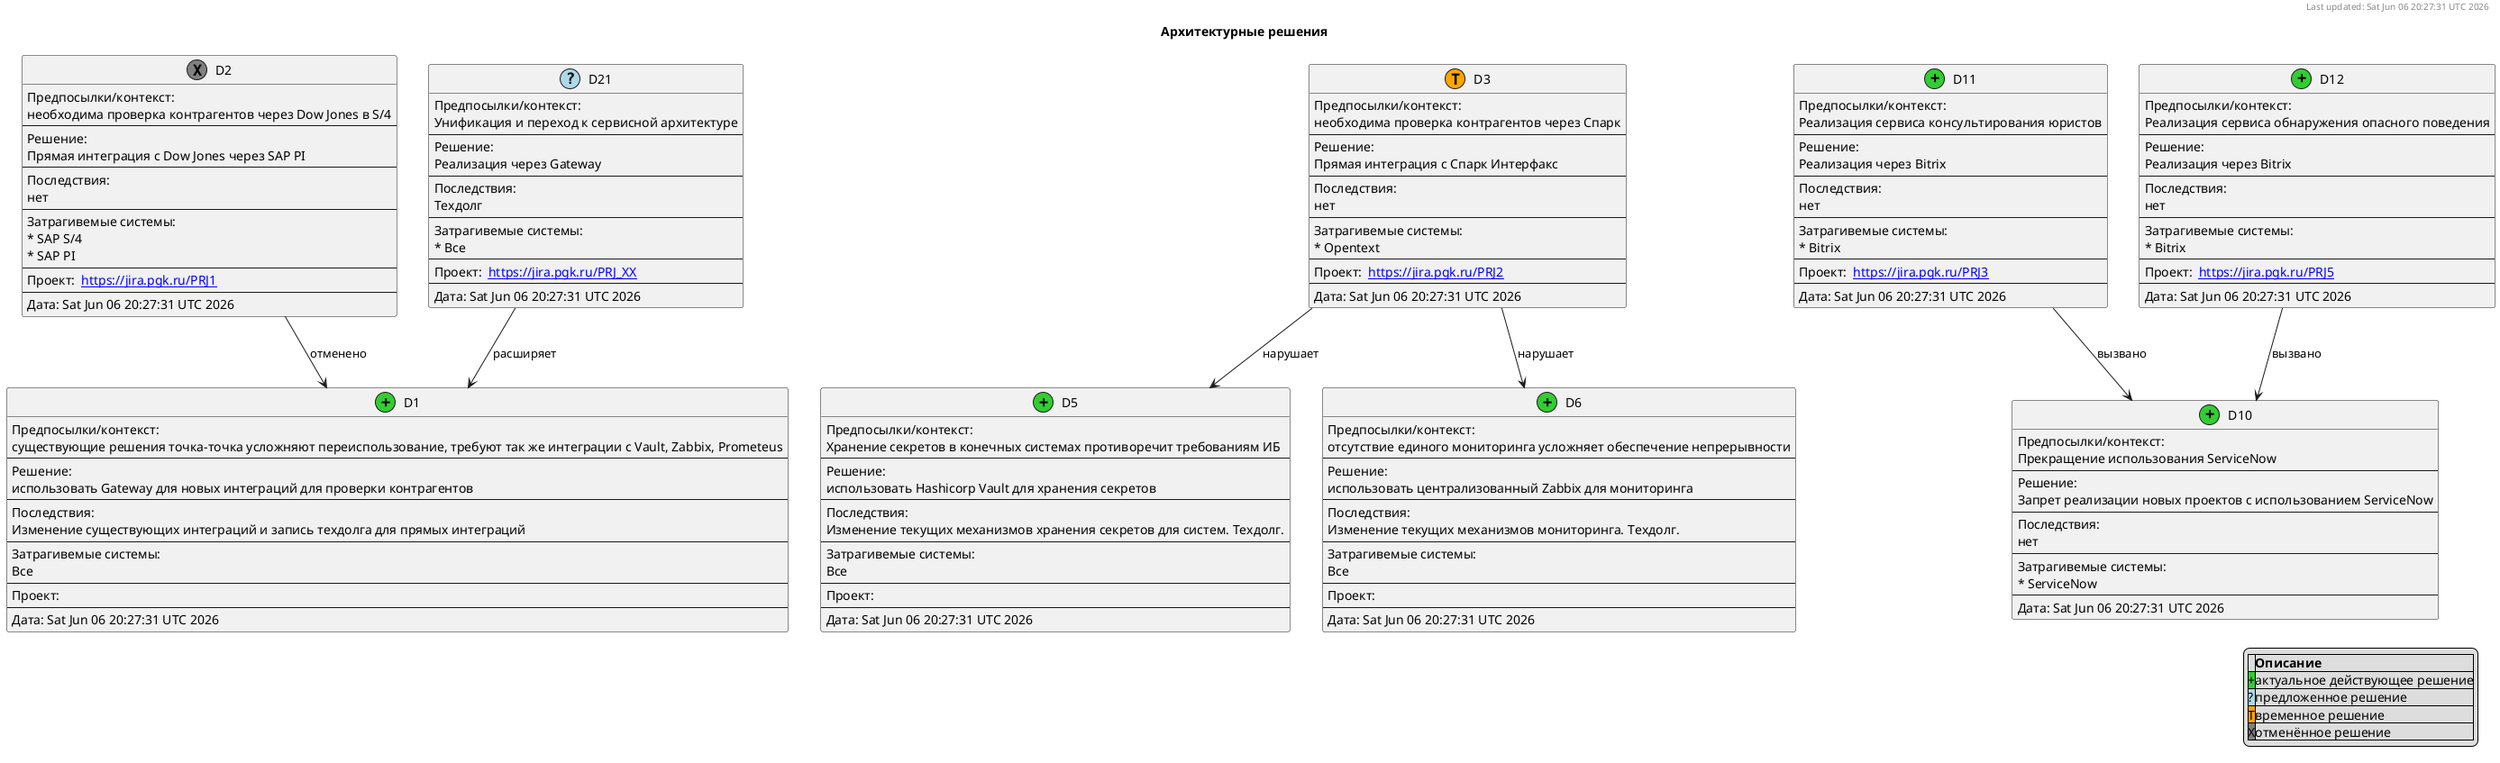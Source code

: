 @startuml
header
Last updated: %date()
endheader

title Архитектурные решения


' Definitions
class D1 << (+,limegreen) >>{
Предпосылки/контекст:\nсуществующие решения точка-точка усложняют переиспользование, требуют так же интеграции с Vault, Zabbix, Prometeus
--
Решение: \nиспользовать Gateway для новых интеграций для проверки контрагентов
--
Последствия: \nИзменение существующих интеграций и запись техдолга для прямых интеграций
--
Затрагивемые системы:\nВсе
--
Проект: 
--
Дата: %date()
}

class D5 << (+,limegreen) >>{
Предпосылки/контекст:\nХранение секретов в конечных системах противоречит требованиям ИБ
--
Решение: \nиспользовать Hashicorp Vault для хранения секретов
--
Последствия: \nИзменение текущих механизмов хранения секретов для систем. Техдолг.
--
Затрагивемые системы:\nВсе
--
Проект: 
--
Дата: %date()
}

class D6 << (+,limegreen) >>{
Предпосылки/контекст:\nотсутствие единого мониторинга усложняет обеспечение непрерывности
--
Решение: \nиспользовать централизованный Zabbix для мониторинга
--
Последствия: \nИзменение текущих механизмов мониторинга. Техдолг.
--
Затрагивемые системы:\nВсе
--
Проект: 
--
Дата: %date()
}

class D2 << (X,gray) >>{
Предпосылки/контекст:\nнеобходима проверка контрагентов через Dow Jones в S/4
--
Решение: \nПрямая интеграция с Dow Jones через SAP PI
--
Последствия: \nнет
--
Затрагивемые системы:\n* SAP S/4\n* SAP PI
--
Проект:  [[https://jira.pgk.ru/PRJ1]]
--
Дата: %date()
}

class D3 << (T,orange) >>{
Предпосылки/контекст:\nнеобходима проверка контрагентов через Спарк
--
Решение: \nПрямая интеграция с Спарк Интерфакс
--
Последствия: \nнет
--
Затрагивемые системы:\n* Opentext
--
Проект:  [[https://jira.pgk.ru/PRJ2]]
--
Дата: %date()
}

class D10 << (+,limegreen) >>{
Предпосылки/контекст:\nПрекращение использования ServiceNow
--
Решение: \nЗапрет реализации новых проектов с использованием ServiceNow
--
Последствия: \nнет
--
Затрагивемые системы:\n* ServiceNow
--
Дата: %date()
}

class D11 << (+,limegreen) >>{
Предпосылки/контекст:\nРеализация сервиса консультирования юристов
--
Решение: \nРеализация через Bitrix
--
Последствия: \nнет
--
Затрагивемые системы:\n* Bitrix
--
Проект:  [[https://jira.pgk.ru/PRJ3]]
--
Дата: %date()
}

class D12 << (+,limegreen) >>{
Предпосылки/контекст:\nРеализация сервиса обнаружения опасного поведения
--
Решение: \nРеализация через Bitrix
--
Последствия: \nнет
--
Затрагивемые системы:\n* Bitrix
--
Проект:  [[https://jira.pgk.ru/PRJ5]]
--
Дата: %date()
}

class D21 << (?,lightblue) >>{
Предпосылки/контекст:\nУнификация и переход к сервисной архитектуре
--
Решение: \nРеализация через Gateway
--
Последствия: \nТехдолг
--
Затрагивемые системы:\n* Все
--
Проект:  [[https://jira.pgk.ru/PRJ_XX]]
--
Дата: %date()
}

D2 --> D1 : отменено
'
D3 --> D5 : нарушает
D3 --> D6 : нарушает
'
D12 --> D10 : вызвано
D11 --> D10 : вызвано
D21 --> D1 : расширяет
' Relations

' Legend
legend bottom right
|=|=Описание|
|<#limegreen>+|актуальное действующее решение|
|<#lightblue>?|предложенное решение|
|<#orange>T|временное решение|
|<#gray>X|отменённое решение|
endlegend
@enduml